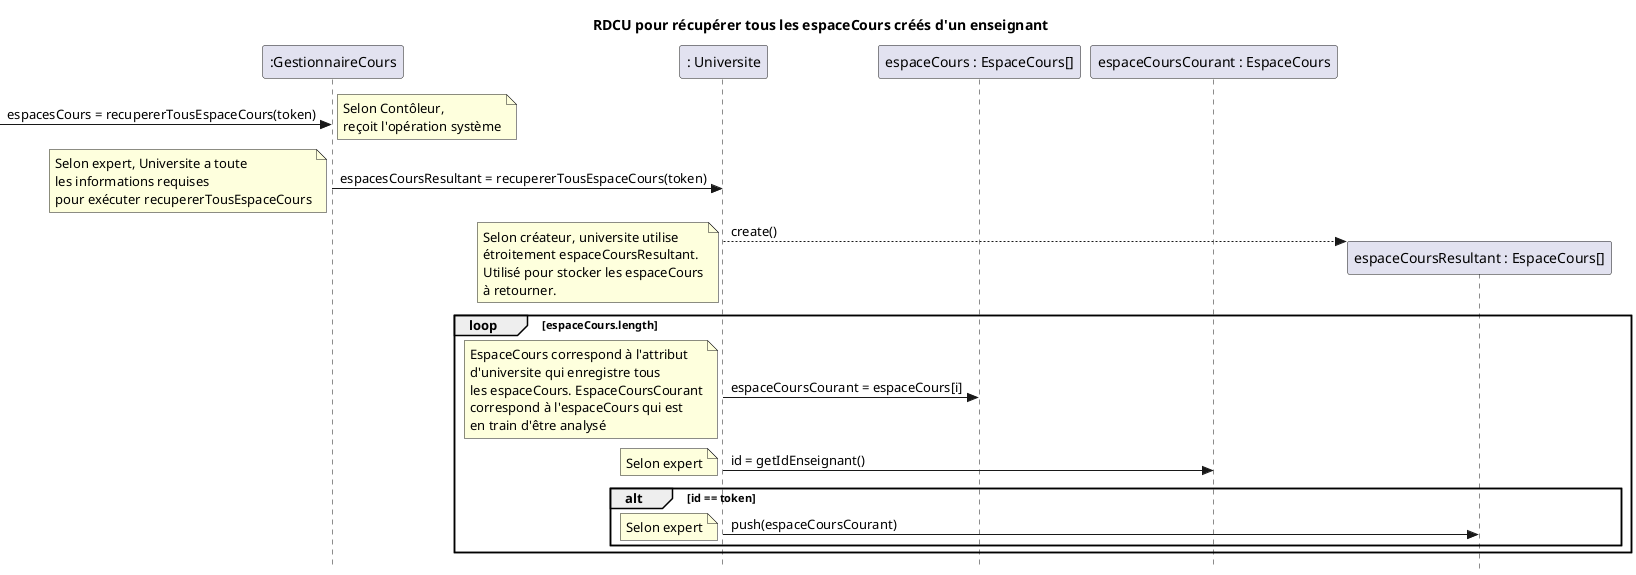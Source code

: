 @startuml récupérer tous les cours créés
skinparam style strictuml
skinparam defaultfontname Verdana
title RDCU pour récupérer tous les espaceCours créés d'un enseignant
participant ":GestionnaireCours" as controleur
participant ": Universite" as mapCours
participant "espaceCours : EspaceCours[]" as cours 
participant "espaceCoursCourant : EspaceCours" as courant 
participant "espaceCoursResultant : EspaceCours[]" as resultat

->controleur : espacesCours = recupererTousEspaceCours(token)
note right : Selon Contôleur,\nreçoit l'opération système
controleur -> mapCours : espacesCoursResultant = recupererTousEspaceCours(token)
note left : Selon expert, Universite a toute\nles informations requises\npour exécuter recupererTousEspaceCours
mapCours --> resultat** : create()
note left : Selon créateur, universite utilise\nétroitement espaceCoursResultant.\nUtilisé pour stocker les espaceCours\nà retourner.
loop espaceCours.length
mapCours -> cours : espaceCoursCourant = espaceCours[i]
note left : EspaceCours correspond à l'attribut\nd'universite qui enregistre tous\nles espaceCours. EspaceCoursCourant\ncorrespond à l'espaceCours qui est\nen train d'être analysé
mapCours -> courant : id = getIdEnseignant()
note left : Selon expert
alt id == token
mapCours -> resultat : push(espaceCoursCourant)
note left : Selon expert
end
end

@enduml

@startuml récupérer un cours
skinparam style strictuml
skinparam defaultfontname Verdana
title RDCU pour récupérer un espaceCours créé d'un enseignant
participant ":GestionnaireCours" as controleur
participant ":Université" as modele
->controleur : espaceCours = recupererUnEspaceCours(idCours)
note right : Selon Contôleur,\nreçoit l'opération système
controleur -> modele : espaceCours = recupererUnEspaceCours(idCours)
note left : Selon expert, Université a toute\nles informations requises\npour exécuter recupererUnCours
@enduml